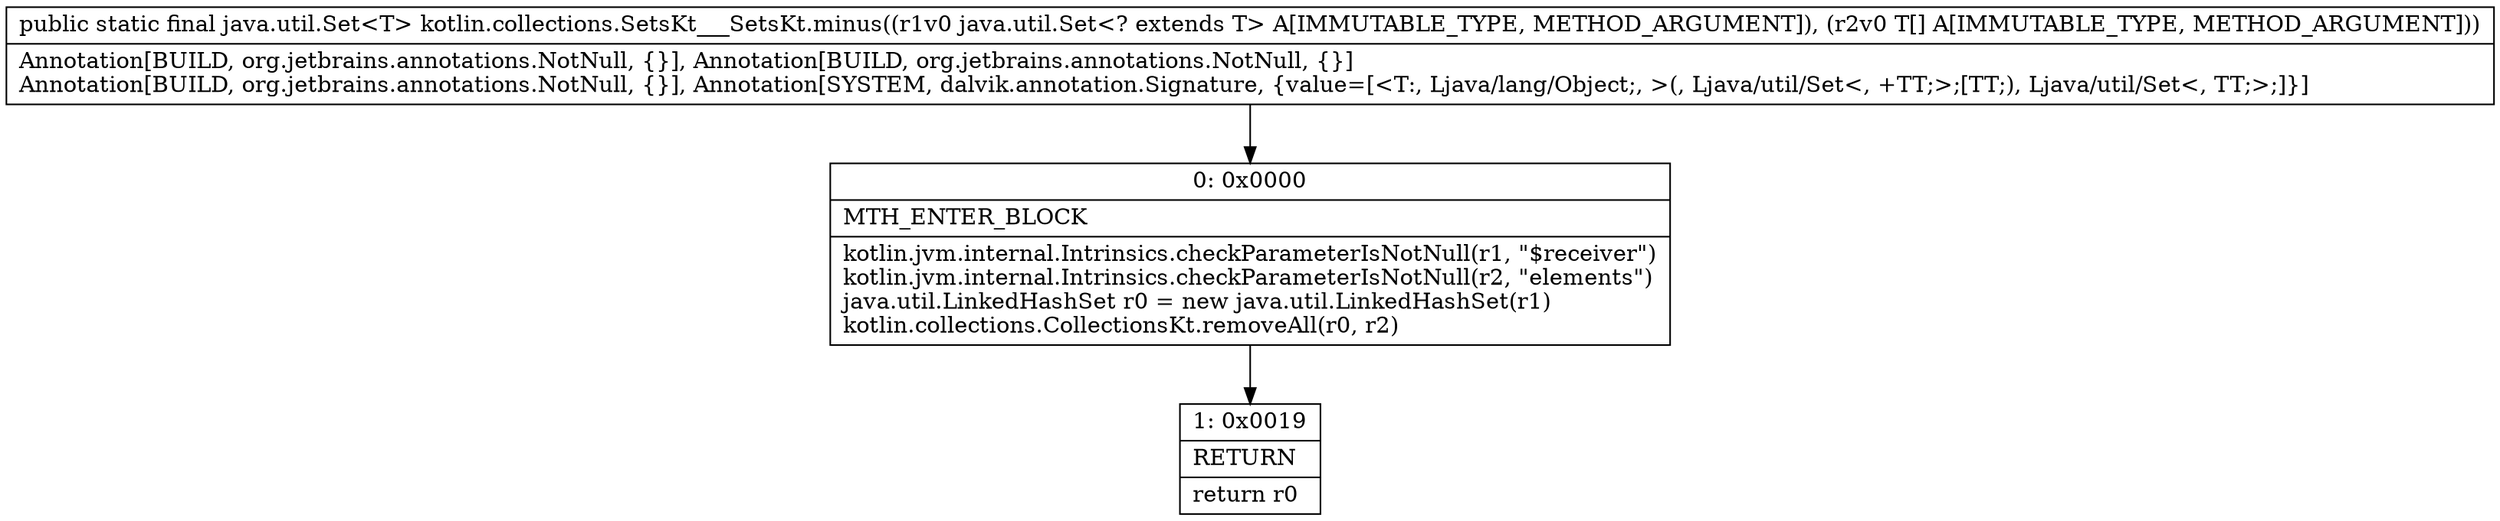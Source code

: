 digraph "CFG forkotlin.collections.SetsKt___SetsKt.minus(Ljava\/util\/Set;[Ljava\/lang\/Object;)Ljava\/util\/Set;" {
Node_0 [shape=record,label="{0\:\ 0x0000|MTH_ENTER_BLOCK\l|kotlin.jvm.internal.Intrinsics.checkParameterIsNotNull(r1, \"$receiver\")\lkotlin.jvm.internal.Intrinsics.checkParameterIsNotNull(r2, \"elements\")\ljava.util.LinkedHashSet r0 = new java.util.LinkedHashSet(r1)\lkotlin.collections.CollectionsKt.removeAll(r0, r2)\l}"];
Node_1 [shape=record,label="{1\:\ 0x0019|RETURN\l|return r0\l}"];
MethodNode[shape=record,label="{public static final java.util.Set\<T\> kotlin.collections.SetsKt___SetsKt.minus((r1v0 java.util.Set\<? extends T\> A[IMMUTABLE_TYPE, METHOD_ARGUMENT]), (r2v0 T[] A[IMMUTABLE_TYPE, METHOD_ARGUMENT]))  | Annotation[BUILD, org.jetbrains.annotations.NotNull, \{\}], Annotation[BUILD, org.jetbrains.annotations.NotNull, \{\}]\lAnnotation[BUILD, org.jetbrains.annotations.NotNull, \{\}], Annotation[SYSTEM, dalvik.annotation.Signature, \{value=[\<T:, Ljava\/lang\/Object;, \>(, Ljava\/util\/Set\<, +TT;\>;[TT;), Ljava\/util\/Set\<, TT;\>;]\}]\l}"];
MethodNode -> Node_0;
Node_0 -> Node_1;
}

